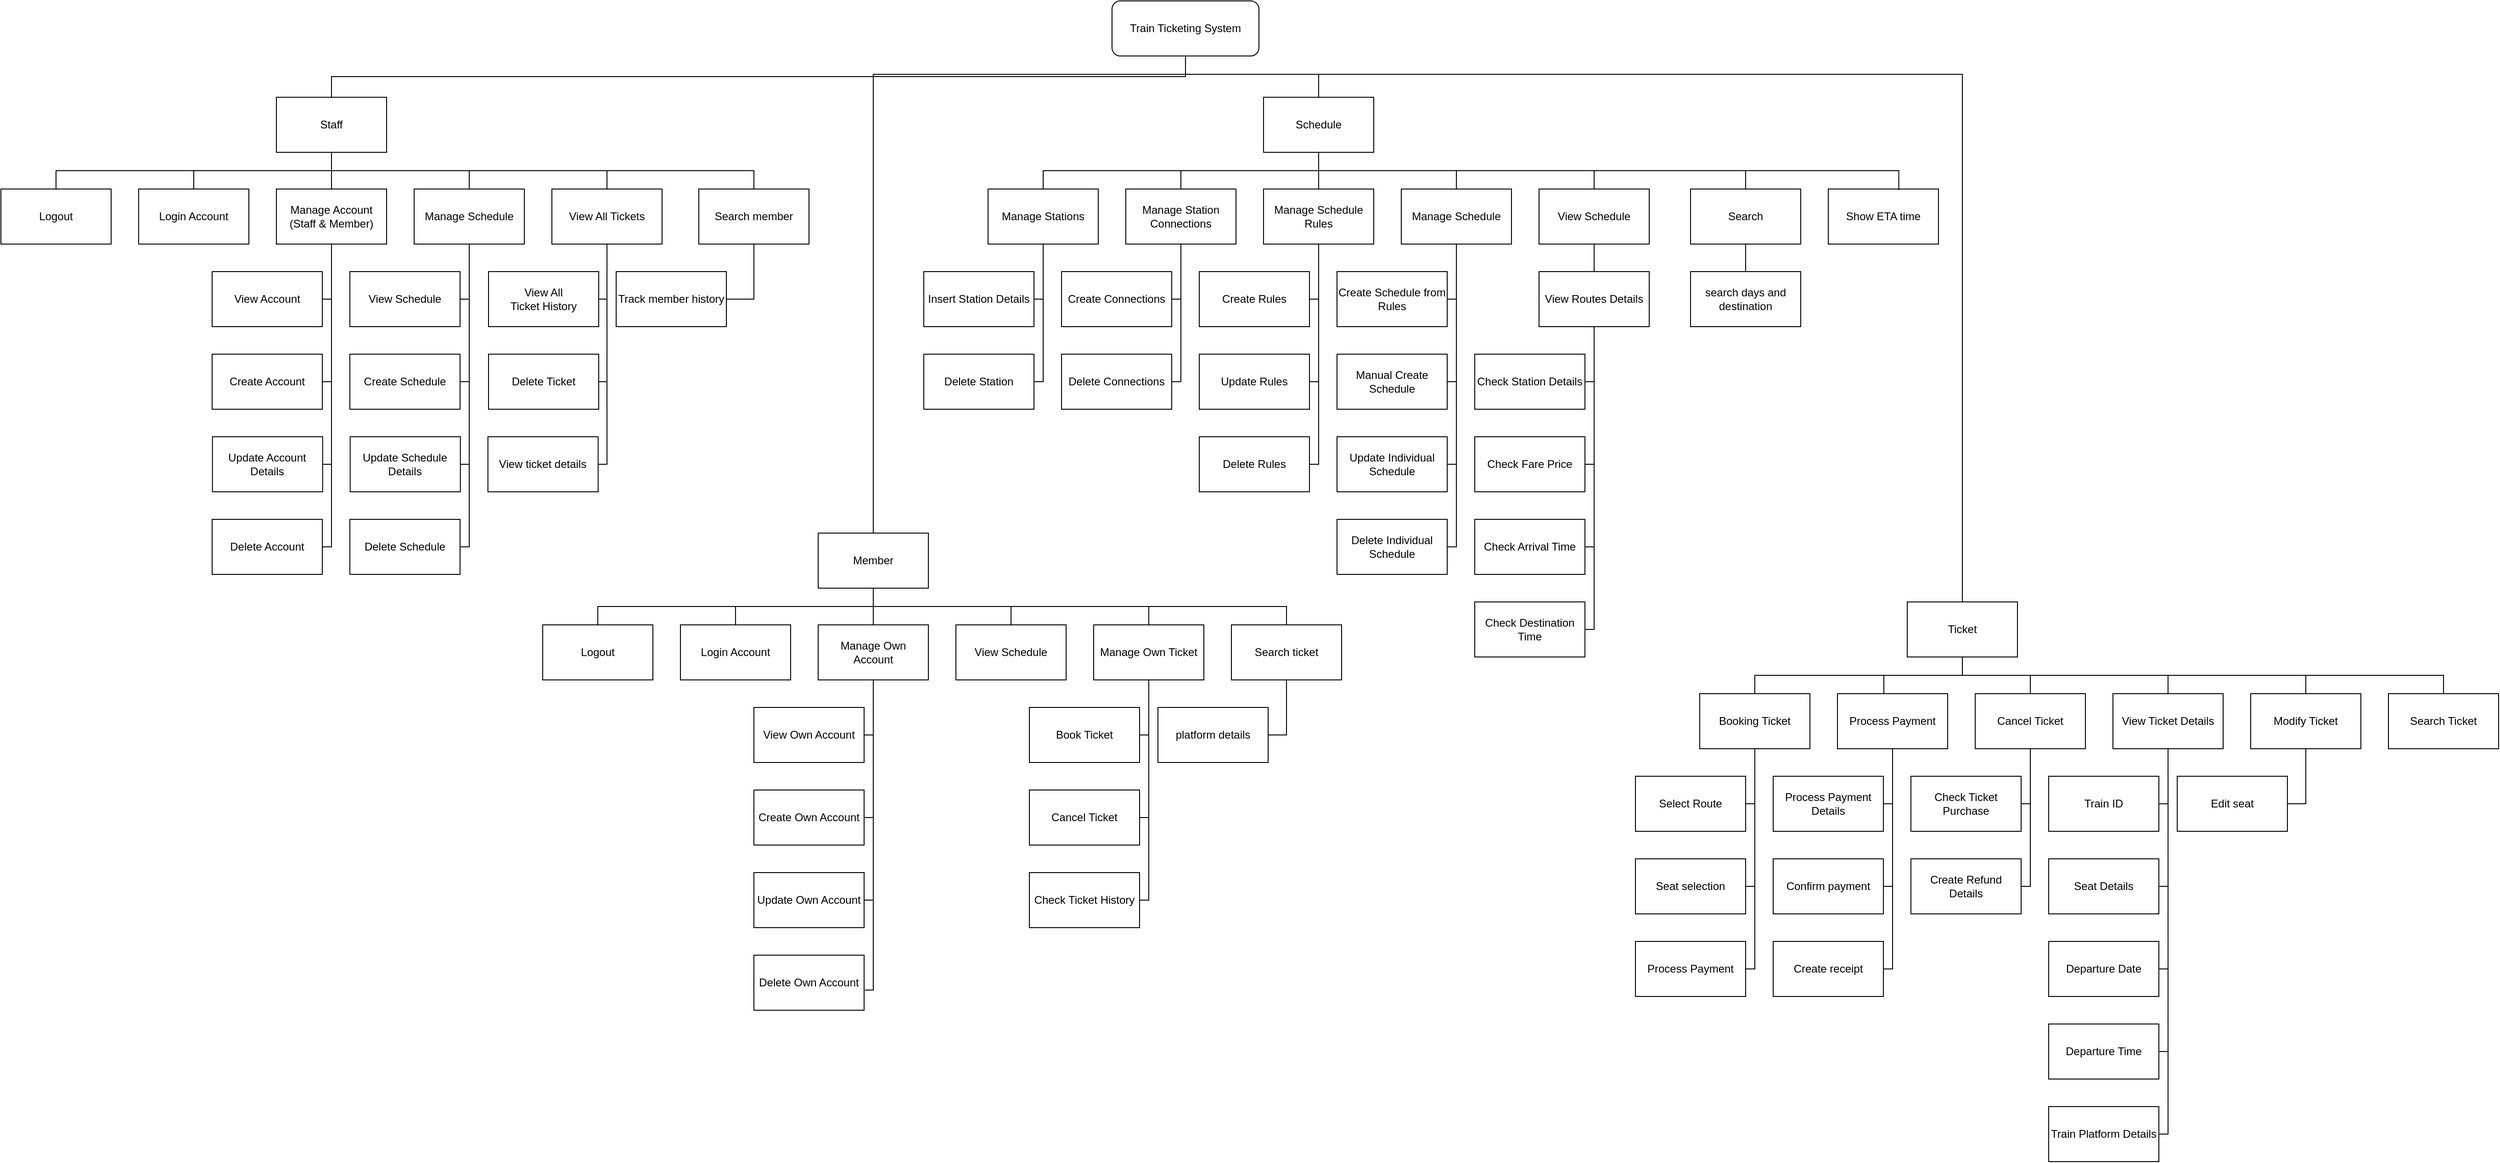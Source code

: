 <mxfile compressed="false" version="24.2.5" type="github">
  <diagram id="B3oRqTaJLOvQRfe40nun" name="Page-1">
    <mxGraphModel dx="3200" dy="813" grid="1" gridSize="10" guides="1" tooltips="1" connect="1" arrows="1" fold="1" page="0" pageScale="1" pageWidth="827" pageHeight="1169" math="0" shadow="0">
      <root>
        <mxCell id="0" />
        <mxCell id="1" parent="0" />
        <mxCell id="5mkOq1AOxVc8VsjbNNZK-18" style="edgeStyle=orthogonalEdgeStyle;rounded=0;orthogonalLoop=1;jettySize=auto;html=1;exitX=0.5;exitY=1;exitDx=0;exitDy=0;entryX=0.5;entryY=0;entryDx=0;entryDy=0;endArrow=none;endFill=0;" parent="1" source="5mkOq1AOxVc8VsjbNNZK-1" target="5mkOq1AOxVc8VsjbNNZK-15" edge="1">
          <mxGeometry relative="1" as="geometry" />
        </mxCell>
        <mxCell id="5mkOq1AOxVc8VsjbNNZK-19" style="edgeStyle=orthogonalEdgeStyle;rounded=0;orthogonalLoop=1;jettySize=auto;html=1;exitX=0.5;exitY=1;exitDx=0;exitDy=0;entryX=0.5;entryY=0;entryDx=0;entryDy=0;endArrow=none;endFill=0;" parent="1" source="5mkOq1AOxVc8VsjbNNZK-1" target="5mkOq1AOxVc8VsjbNNZK-16" edge="1">
          <mxGeometry relative="1" as="geometry" />
        </mxCell>
        <mxCell id="5mkOq1AOxVc8VsjbNNZK-21" style="edgeStyle=orthogonalEdgeStyle;rounded=0;orthogonalLoop=1;jettySize=auto;html=1;exitX=0.5;exitY=1;exitDx=0;exitDy=0;entryX=0.5;entryY=0;entryDx=0;entryDy=0;endArrow=none;endFill=0;" parent="1" source="5mkOq1AOxVc8VsjbNNZK-1" target="5mkOq1AOxVc8VsjbNNZK-20" edge="1">
          <mxGeometry relative="1" as="geometry" />
        </mxCell>
        <mxCell id="5mkOq1AOxVc8VsjbNNZK-32" style="edgeStyle=orthogonalEdgeStyle;rounded=0;orthogonalLoop=1;jettySize=auto;html=1;exitX=0.5;exitY=1;exitDx=0;exitDy=0;endArrow=none;endFill=0;" parent="1" source="5mkOq1AOxVc8VsjbNNZK-1" target="5mkOq1AOxVc8VsjbNNZK-30" edge="1">
          <mxGeometry relative="1" as="geometry" />
        </mxCell>
        <mxCell id="HU2wz1AR68LFRofTaJY_-7" style="edgeStyle=orthogonalEdgeStyle;rounded=0;orthogonalLoop=1;jettySize=auto;html=1;exitX=0.5;exitY=1;exitDx=0;exitDy=0;endArrow=none;endFill=0;" parent="1" source="5mkOq1AOxVc8VsjbNNZK-1" target="HU2wz1AR68LFRofTaJY_-1" edge="1">
          <mxGeometry relative="1" as="geometry" />
        </mxCell>
        <mxCell id="nxynmDuh4IjZjVlvT-Jp-9" style="edgeStyle=orthogonalEdgeStyle;rounded=0;orthogonalLoop=1;jettySize=auto;html=1;exitX=0.5;exitY=1;exitDx=0;exitDy=0;entryX=0.5;entryY=0;entryDx=0;entryDy=0;endArrow=none;endFill=0;" edge="1" parent="1" source="5mkOq1AOxVc8VsjbNNZK-1" target="nxynmDuh4IjZjVlvT-Jp-8">
          <mxGeometry relative="1" as="geometry" />
        </mxCell>
        <mxCell id="5mkOq1AOxVc8VsjbNNZK-1" value="Staff" style="rounded=0;whiteSpace=wrap;html=1;" parent="1" vertex="1">
          <mxGeometry x="-1280" y="335" width="120" height="60" as="geometry" />
        </mxCell>
        <mxCell id="5mkOq1AOxVc8VsjbNNZK-60" style="edgeStyle=orthogonalEdgeStyle;rounded=0;orthogonalLoop=1;jettySize=auto;html=1;exitX=0.5;exitY=1;exitDx=0;exitDy=0;entryX=0.5;entryY=0;entryDx=0;entryDy=0;endArrow=none;endFill=0;" parent="1" source="5mkOq1AOxVc8VsjbNNZK-2" target="5mkOq1AOxVc8VsjbNNZK-58" edge="1">
          <mxGeometry relative="1" as="geometry" />
        </mxCell>
        <mxCell id="5mkOq1AOxVc8VsjbNNZK-61" style="edgeStyle=orthogonalEdgeStyle;rounded=0;orthogonalLoop=1;jettySize=auto;html=1;exitX=0.5;exitY=1;exitDx=0;exitDy=0;entryX=0.5;entryY=0;entryDx=0;entryDy=0;endArrow=none;endFill=0;" parent="1" source="5mkOq1AOxVc8VsjbNNZK-2" target="5mkOq1AOxVc8VsjbNNZK-59" edge="1">
          <mxGeometry relative="1" as="geometry" />
        </mxCell>
        <mxCell id="5mkOq1AOxVc8VsjbNNZK-64" style="edgeStyle=orthogonalEdgeStyle;rounded=0;orthogonalLoop=1;jettySize=auto;html=1;exitX=0.5;exitY=1;exitDx=0;exitDy=0;entryX=0.5;entryY=0;entryDx=0;entryDy=0;endArrow=none;endFill=0;" parent="1" source="5mkOq1AOxVc8VsjbNNZK-2" target="5mkOq1AOxVc8VsjbNNZK-62" edge="1">
          <mxGeometry relative="1" as="geometry" />
        </mxCell>
        <mxCell id="ggEieTqBcTF5GK8j6C29-3" style="edgeStyle=orthogonalEdgeStyle;rounded=0;orthogonalLoop=1;jettySize=auto;html=1;exitX=0.5;exitY=1;exitDx=0;exitDy=0;endArrow=none;endFill=0;" parent="1" source="5mkOq1AOxVc8VsjbNNZK-2" target="ggEieTqBcTF5GK8j6C29-2" edge="1">
          <mxGeometry relative="1" as="geometry" />
        </mxCell>
        <mxCell id="eOv95C64diALzxPL-akR-16" style="edgeStyle=orthogonalEdgeStyle;rounded=0;orthogonalLoop=1;jettySize=auto;html=1;exitX=0.5;exitY=1;exitDx=0;exitDy=0;entryX=0.5;entryY=0;entryDx=0;entryDy=0;endArrow=none;endFill=0;" parent="1" source="5mkOq1AOxVc8VsjbNNZK-2" target="eOv95C64diALzxPL-akR-15" edge="1">
          <mxGeometry relative="1" as="geometry" />
        </mxCell>
        <mxCell id="nxynmDuh4IjZjVlvT-Jp-13" style="edgeStyle=orthogonalEdgeStyle;rounded=0;orthogonalLoop=1;jettySize=auto;html=1;exitX=0.5;exitY=1;exitDx=0;exitDy=0;entryX=0.5;entryY=0;entryDx=0;entryDy=0;endArrow=none;endFill=0;" edge="1" parent="1" source="5mkOq1AOxVc8VsjbNNZK-2" target="nxynmDuh4IjZjVlvT-Jp-12">
          <mxGeometry relative="1" as="geometry" />
        </mxCell>
        <mxCell id="5mkOq1AOxVc8VsjbNNZK-2" value="Member" style="rounded=0;whiteSpace=wrap;html=1;" parent="1" vertex="1">
          <mxGeometry x="-690" y="810" width="120" height="60" as="geometry" />
        </mxCell>
        <mxCell id="ggEieTqBcTF5GK8j6C29-31" style="edgeStyle=orthogonalEdgeStyle;rounded=0;orthogonalLoop=1;jettySize=auto;html=1;exitX=0.5;exitY=1;exitDx=0;exitDy=0;entryX=0.5;entryY=0;entryDx=0;entryDy=0;endArrow=none;endFill=0;" parent="1" source="5mkOq1AOxVc8VsjbNNZK-3" target="ggEieTqBcTF5GK8j6C29-22" edge="1">
          <mxGeometry relative="1" as="geometry" />
        </mxCell>
        <mxCell id="ggEieTqBcTF5GK8j6C29-48" style="edgeStyle=orthogonalEdgeStyle;rounded=0;orthogonalLoop=1;jettySize=auto;html=1;exitX=0.5;exitY=1;exitDx=0;exitDy=0;entryX=0.5;entryY=0;entryDx=0;entryDy=0;endArrow=none;endFill=0;" parent="1" source="5mkOq1AOxVc8VsjbNNZK-3" target="5mkOq1AOxVc8VsjbNNZK-91" edge="1">
          <mxGeometry relative="1" as="geometry" />
        </mxCell>
        <mxCell id="ggEieTqBcTF5GK8j6C29-49" style="edgeStyle=orthogonalEdgeStyle;rounded=0;orthogonalLoop=1;jettySize=auto;html=1;exitX=0.5;exitY=1;exitDx=0;exitDy=0;entryX=0.5;entryY=0;entryDx=0;entryDy=0;endArrow=none;endFill=0;" parent="1" source="5mkOq1AOxVc8VsjbNNZK-3" target="HU2wz1AR68LFRofTaJY_-8" edge="1">
          <mxGeometry relative="1" as="geometry" />
        </mxCell>
        <mxCell id="nxynmDuh4IjZjVlvT-Jp-2" style="edgeStyle=orthogonalEdgeStyle;rounded=0;orthogonalLoop=1;jettySize=auto;html=1;exitX=0.5;exitY=1;exitDx=0;exitDy=0;entryX=0.5;entryY=0;entryDx=0;entryDy=0;endArrow=none;endFill=0;" edge="1" parent="1" source="5mkOq1AOxVc8VsjbNNZK-3" target="nxynmDuh4IjZjVlvT-Jp-1">
          <mxGeometry relative="1" as="geometry" />
        </mxCell>
        <mxCell id="nxynmDuh4IjZjVlvT-Jp-7" style="edgeStyle=orthogonalEdgeStyle;rounded=0;orthogonalLoop=1;jettySize=auto;html=1;exitX=0.5;exitY=1;exitDx=0;exitDy=0;entryX=0.5;entryY=0;entryDx=0;entryDy=0;endArrow=none;endFill=0;" edge="1" parent="1" source="5mkOq1AOxVc8VsjbNNZK-3" target="nxynmDuh4IjZjVlvT-Jp-3">
          <mxGeometry relative="1" as="geometry" />
        </mxCell>
        <mxCell id="5mkOq1AOxVc8VsjbNNZK-3" value="Ticket" style="rounded=0;whiteSpace=wrap;html=1;" parent="1" vertex="1">
          <mxGeometry x="496" y="885" width="120" height="60" as="geometry" />
        </mxCell>
        <mxCell id="5mkOq1AOxVc8VsjbNNZK-121" style="edgeStyle=orthogonalEdgeStyle;rounded=0;orthogonalLoop=1;jettySize=auto;html=1;exitX=0.5;exitY=1;exitDx=0;exitDy=0;entryX=0.5;entryY=0;entryDx=0;entryDy=0;endArrow=none;endFill=0;" parent="1" source="5mkOq1AOxVc8VsjbNNZK-4" target="5mkOq1AOxVc8VsjbNNZK-92" edge="1">
          <mxGeometry relative="1" as="geometry" />
        </mxCell>
        <mxCell id="5mkOq1AOxVc8VsjbNNZK-122" style="edgeStyle=orthogonalEdgeStyle;rounded=0;orthogonalLoop=1;jettySize=auto;html=1;exitX=0.5;exitY=1;exitDx=0;exitDy=0;entryX=0.5;entryY=0;entryDx=0;entryDy=0;endArrow=none;endFill=0;" parent="1" source="5mkOq1AOxVc8VsjbNNZK-4" target="5mkOq1AOxVc8VsjbNNZK-93" edge="1">
          <mxGeometry relative="1" as="geometry" />
        </mxCell>
        <mxCell id="ggEieTqBcTF5GK8j6C29-13" style="edgeStyle=orthogonalEdgeStyle;rounded=0;orthogonalLoop=1;jettySize=auto;html=1;exitX=0.5;exitY=1;exitDx=0;exitDy=0;entryX=0.5;entryY=0;entryDx=0;entryDy=0;endArrow=none;endFill=0;" parent="1" source="5mkOq1AOxVc8VsjbNNZK-4" target="ggEieTqBcTF5GK8j6C29-11" edge="1">
          <mxGeometry relative="1" as="geometry" />
        </mxCell>
        <mxCell id="eOv95C64diALzxPL-akR-25" style="edgeStyle=orthogonalEdgeStyle;rounded=0;orthogonalLoop=1;jettySize=auto;html=1;exitX=0.5;exitY=1;exitDx=0;exitDy=0;entryX=0.5;entryY=0;entryDx=0;entryDy=0;endArrow=none;endFill=0;" parent="1" source="5mkOq1AOxVc8VsjbNNZK-4" target="eOv95C64diALzxPL-akR-20" edge="1">
          <mxGeometry relative="1" as="geometry" />
        </mxCell>
        <mxCell id="eOv95C64diALzxPL-akR-50" style="edgeStyle=orthogonalEdgeStyle;rounded=0;orthogonalLoop=1;jettySize=auto;html=1;exitX=0.5;exitY=1;exitDx=0;exitDy=0;entryX=0.5;entryY=0;entryDx=0;entryDy=0;endArrow=none;endFill=0;" parent="1" source="5mkOq1AOxVc8VsjbNNZK-4" target="eOv95C64diALzxPL-akR-28" edge="1">
          <mxGeometry relative="1" as="geometry" />
        </mxCell>
        <mxCell id="nxynmDuh4IjZjVlvT-Jp-17" style="edgeStyle=orthogonalEdgeStyle;rounded=0;orthogonalLoop=1;jettySize=auto;html=1;exitX=0.5;exitY=1;exitDx=0;exitDy=0;entryX=0.5;entryY=0;entryDx=0;entryDy=0;endArrow=none;endFill=0;" edge="1" parent="1" source="5mkOq1AOxVc8VsjbNNZK-4" target="nxynmDuh4IjZjVlvT-Jp-16">
          <mxGeometry relative="1" as="geometry" />
        </mxCell>
        <mxCell id="5mkOq1AOxVc8VsjbNNZK-4" value="Schedule" style="rounded=0;whiteSpace=wrap;html=1;" parent="1" vertex="1">
          <mxGeometry x="-205" y="335" width="120" height="60" as="geometry" />
        </mxCell>
        <mxCell id="5mkOq1AOxVc8VsjbNNZK-6" style="edgeStyle=orthogonalEdgeStyle;rounded=0;orthogonalLoop=1;jettySize=auto;html=1;exitX=0.5;exitY=1;exitDx=0;exitDy=0;entryX=0.5;entryY=0;entryDx=0;entryDy=0;endArrow=none;endFill=0;" parent="1" source="5mkOq1AOxVc8VsjbNNZK-5" target="5mkOq1AOxVc8VsjbNNZK-1" edge="1">
          <mxGeometry relative="1" as="geometry" />
        </mxCell>
        <mxCell id="5mkOq1AOxVc8VsjbNNZK-7" style="edgeStyle=orthogonalEdgeStyle;rounded=0;orthogonalLoop=1;jettySize=auto;html=1;exitX=0.5;exitY=1;exitDx=0;exitDy=0;entryX=0.5;entryY=0;entryDx=0;entryDy=0;endArrow=none;endFill=0;" parent="1" source="5mkOq1AOxVc8VsjbNNZK-5" target="5mkOq1AOxVc8VsjbNNZK-2" edge="1">
          <mxGeometry relative="1" as="geometry">
            <Array as="points">
              <mxPoint x="-290" y="310" />
              <mxPoint x="-630" y="310" />
            </Array>
          </mxGeometry>
        </mxCell>
        <mxCell id="ggEieTqBcTF5GK8j6C29-45" style="edgeStyle=orthogonalEdgeStyle;rounded=0;orthogonalLoop=1;jettySize=auto;html=1;exitX=0.5;exitY=1;exitDx=0;exitDy=0;endArrow=none;endFill=0;" parent="1" source="5mkOq1AOxVc8VsjbNNZK-5" target="5mkOq1AOxVc8VsjbNNZK-4" edge="1">
          <mxGeometry relative="1" as="geometry">
            <Array as="points">
              <mxPoint x="-290" y="310" />
              <mxPoint x="-145" y="310" />
            </Array>
          </mxGeometry>
        </mxCell>
        <mxCell id="ggEieTqBcTF5GK8j6C29-46" style="edgeStyle=orthogonalEdgeStyle;rounded=0;orthogonalLoop=1;jettySize=auto;html=1;exitX=0.5;exitY=1;exitDx=0;exitDy=0;endArrow=none;endFill=0;" parent="1" source="5mkOq1AOxVc8VsjbNNZK-5" target="5mkOq1AOxVc8VsjbNNZK-3" edge="1">
          <mxGeometry relative="1" as="geometry">
            <Array as="points">
              <mxPoint x="-290" y="310" />
              <mxPoint x="556" y="310" />
            </Array>
          </mxGeometry>
        </mxCell>
        <mxCell id="5mkOq1AOxVc8VsjbNNZK-5" value="Train Ticketing System" style="rounded=1;whiteSpace=wrap;html=1;glass=0;shadow=0;" parent="1" vertex="1">
          <mxGeometry x="-370" y="230" width="160" height="60" as="geometry" />
        </mxCell>
        <mxCell id="5mkOq1AOxVc8VsjbNNZK-23" style="edgeStyle=orthogonalEdgeStyle;rounded=0;orthogonalLoop=1;jettySize=auto;html=1;exitX=0.5;exitY=1;exitDx=0;exitDy=0;entryX=1;entryY=0.5;entryDx=0;entryDy=0;endArrow=none;endFill=0;" parent="1" source="5mkOq1AOxVc8VsjbNNZK-15" target="5mkOq1AOxVc8VsjbNNZK-22" edge="1">
          <mxGeometry relative="1" as="geometry">
            <Array as="points">
              <mxPoint x="-1220" y="555" />
            </Array>
          </mxGeometry>
        </mxCell>
        <mxCell id="5mkOq1AOxVc8VsjbNNZK-25" style="edgeStyle=orthogonalEdgeStyle;rounded=0;orthogonalLoop=1;jettySize=auto;html=1;exitX=0.5;exitY=1;exitDx=0;exitDy=0;entryX=1;entryY=0.5;entryDx=0;entryDy=0;endArrow=none;endFill=0;" parent="1" source="5mkOq1AOxVc8VsjbNNZK-15" target="5mkOq1AOxVc8VsjbNNZK-24" edge="1">
          <mxGeometry relative="1" as="geometry">
            <Array as="points">
              <mxPoint x="-1220" y="645" />
            </Array>
          </mxGeometry>
        </mxCell>
        <mxCell id="5mkOq1AOxVc8VsjbNNZK-27" style="edgeStyle=orthogonalEdgeStyle;rounded=0;orthogonalLoop=1;jettySize=auto;html=1;exitX=0.5;exitY=1;exitDx=0;exitDy=0;entryX=1;entryY=0.5;entryDx=0;entryDy=0;endArrow=none;endFill=0;" parent="1" source="5mkOq1AOxVc8VsjbNNZK-15" target="5mkOq1AOxVc8VsjbNNZK-26" edge="1">
          <mxGeometry relative="1" as="geometry">
            <Array as="points">
              <mxPoint x="-1220" y="825" />
            </Array>
          </mxGeometry>
        </mxCell>
        <mxCell id="5mkOq1AOxVc8VsjbNNZK-29" style="edgeStyle=orthogonalEdgeStyle;rounded=0;orthogonalLoop=1;jettySize=auto;html=1;exitX=0.5;exitY=1;exitDx=0;exitDy=0;entryX=1;entryY=0.5;entryDx=0;entryDy=0;endArrow=none;endFill=0;" parent="1" source="5mkOq1AOxVc8VsjbNNZK-15" target="5mkOq1AOxVc8VsjbNNZK-28" edge="1">
          <mxGeometry relative="1" as="geometry">
            <Array as="points">
              <mxPoint x="-1220" y="735" />
            </Array>
          </mxGeometry>
        </mxCell>
        <mxCell id="5mkOq1AOxVc8VsjbNNZK-15" value="Manage Account&lt;br&gt;(Staff &amp;amp; Member)" style="rounded=0;whiteSpace=wrap;html=1;" parent="1" vertex="1">
          <mxGeometry x="-1280" y="435" width="120" height="60" as="geometry" />
        </mxCell>
        <mxCell id="5mkOq1AOxVc8VsjbNNZK-43" style="edgeStyle=orthogonalEdgeStyle;rounded=0;orthogonalLoop=1;jettySize=auto;html=1;exitX=0.5;exitY=1;exitDx=0;exitDy=0;entryX=1;entryY=0.5;entryDx=0;entryDy=0;endArrow=none;endFill=0;" parent="1" source="5mkOq1AOxVc8VsjbNNZK-16" target="5mkOq1AOxVc8VsjbNNZK-39" edge="1">
          <mxGeometry relative="1" as="geometry">
            <Array as="points">
              <mxPoint x="-1070" y="555" />
            </Array>
          </mxGeometry>
        </mxCell>
        <mxCell id="5mkOq1AOxVc8VsjbNNZK-44" style="edgeStyle=orthogonalEdgeStyle;rounded=0;orthogonalLoop=1;jettySize=auto;html=1;exitX=0.5;exitY=1;exitDx=0;exitDy=0;entryX=1;entryY=0.5;entryDx=0;entryDy=0;endArrow=none;endFill=0;" parent="1" source="5mkOq1AOxVc8VsjbNNZK-16" target="5mkOq1AOxVc8VsjbNNZK-40" edge="1">
          <mxGeometry relative="1" as="geometry">
            <Array as="points">
              <mxPoint x="-1070" y="645" />
            </Array>
          </mxGeometry>
        </mxCell>
        <mxCell id="5mkOq1AOxVc8VsjbNNZK-45" style="edgeStyle=orthogonalEdgeStyle;rounded=0;orthogonalLoop=1;jettySize=auto;html=1;exitX=0.5;exitY=1;exitDx=0;exitDy=0;entryX=1;entryY=0.5;entryDx=0;entryDy=0;endArrow=none;endFill=0;" parent="1" source="5mkOq1AOxVc8VsjbNNZK-16" target="5mkOq1AOxVc8VsjbNNZK-41" edge="1">
          <mxGeometry relative="1" as="geometry">
            <Array as="points">
              <mxPoint x="-1070" y="735" />
            </Array>
          </mxGeometry>
        </mxCell>
        <mxCell id="5mkOq1AOxVc8VsjbNNZK-46" style="edgeStyle=orthogonalEdgeStyle;rounded=0;orthogonalLoop=1;jettySize=auto;html=1;exitX=0.5;exitY=1;exitDx=0;exitDy=0;entryX=1;entryY=0.5;entryDx=0;entryDy=0;endArrow=none;endFill=0;" parent="1" source="5mkOq1AOxVc8VsjbNNZK-16" target="5mkOq1AOxVc8VsjbNNZK-42" edge="1">
          <mxGeometry relative="1" as="geometry">
            <Array as="points">
              <mxPoint x="-1070" y="825" />
            </Array>
          </mxGeometry>
        </mxCell>
        <mxCell id="5mkOq1AOxVc8VsjbNNZK-16" value="Manage Schedule" style="rounded=0;whiteSpace=wrap;html=1;" parent="1" vertex="1">
          <mxGeometry x="-1130" y="435" width="120" height="60" as="geometry" />
        </mxCell>
        <mxCell id="5mkOq1AOxVc8VsjbNNZK-54" style="edgeStyle=orthogonalEdgeStyle;rounded=0;orthogonalLoop=1;jettySize=auto;html=1;exitX=0.5;exitY=1;exitDx=0;exitDy=0;entryX=1;entryY=0.5;entryDx=0;entryDy=0;endArrow=none;endFill=0;" parent="1" source="5mkOq1AOxVc8VsjbNNZK-20" target="5mkOq1AOxVc8VsjbNNZK-50" edge="1">
          <mxGeometry relative="1" as="geometry">
            <Array as="points">
              <mxPoint x="-920" y="645" />
            </Array>
          </mxGeometry>
        </mxCell>
        <mxCell id="ggEieTqBcTF5GK8j6C29-1" style="edgeStyle=orthogonalEdgeStyle;rounded=0;orthogonalLoop=1;jettySize=auto;html=1;exitX=0.5;exitY=1;exitDx=0;exitDy=0;entryX=1;entryY=0.5;entryDx=0;entryDy=0;endArrow=none;endFill=0;" parent="1" source="5mkOq1AOxVc8VsjbNNZK-20" target="kZkqzwSixtJLN1sGmtti-2" edge="1">
          <mxGeometry relative="1" as="geometry">
            <Array as="points">
              <mxPoint x="-920" y="735" />
            </Array>
          </mxGeometry>
        </mxCell>
        <mxCell id="5mkOq1AOxVc8VsjbNNZK-20" value="View All Tickets" style="rounded=0;whiteSpace=wrap;html=1;" parent="1" vertex="1">
          <mxGeometry x="-980" y="435" width="120" height="60" as="geometry" />
        </mxCell>
        <mxCell id="5mkOq1AOxVc8VsjbNNZK-22" value="View Account" style="rounded=0;whiteSpace=wrap;html=1;" parent="1" vertex="1">
          <mxGeometry x="-1350" y="525" width="120" height="60" as="geometry" />
        </mxCell>
        <mxCell id="5mkOq1AOxVc8VsjbNNZK-24" value="Create Account" style="rounded=0;whiteSpace=wrap;html=1;" parent="1" vertex="1">
          <mxGeometry x="-1350" y="615" width="120" height="60" as="geometry" />
        </mxCell>
        <mxCell id="5mkOq1AOxVc8VsjbNNZK-26" value="Delete Account" style="rounded=0;whiteSpace=wrap;html=1;" parent="1" vertex="1">
          <mxGeometry x="-1350" y="795" width="120" height="60" as="geometry" />
        </mxCell>
        <mxCell id="5mkOq1AOxVc8VsjbNNZK-28" value="Update Account Details" style="rounded=0;whiteSpace=wrap;html=1;" parent="1" vertex="1">
          <mxGeometry x="-1349.65" y="705" width="120" height="60" as="geometry" />
        </mxCell>
        <mxCell id="5mkOq1AOxVc8VsjbNNZK-30" value="Login Account" style="rounded=0;whiteSpace=wrap;html=1;" parent="1" vertex="1">
          <mxGeometry x="-1430" y="435" width="120" height="60" as="geometry" />
        </mxCell>
        <mxCell id="5mkOq1AOxVc8VsjbNNZK-39" value="View Schedule" style="rounded=0;whiteSpace=wrap;html=1;" parent="1" vertex="1">
          <mxGeometry x="-1200" y="525" width="120" height="60" as="geometry" />
        </mxCell>
        <mxCell id="5mkOq1AOxVc8VsjbNNZK-40" value="Create Schedule" style="rounded=0;whiteSpace=wrap;html=1;" parent="1" vertex="1">
          <mxGeometry x="-1200" y="615" width="120" height="60" as="geometry" />
        </mxCell>
        <mxCell id="5mkOq1AOxVc8VsjbNNZK-41" value="Update Schedule Details" style="rounded=0;whiteSpace=wrap;html=1;" parent="1" vertex="1">
          <mxGeometry x="-1199.65" y="705" width="120" height="60" as="geometry" />
        </mxCell>
        <mxCell id="5mkOq1AOxVc8VsjbNNZK-42" value="Delete Schedule" style="rounded=0;whiteSpace=wrap;html=1;" parent="1" vertex="1">
          <mxGeometry x="-1200" y="795" width="120" height="60" as="geometry" />
        </mxCell>
        <mxCell id="5mkOq1AOxVc8VsjbNNZK-49" value="View All&lt;div&gt;Ticket History&lt;/div&gt;" style="rounded=0;whiteSpace=wrap;html=1;" parent="1" vertex="1">
          <mxGeometry x="-1049" y="525" width="120" height="60" as="geometry" />
        </mxCell>
        <mxCell id="5mkOq1AOxVc8VsjbNNZK-50" value="Delete Ticket" style="rounded=0;whiteSpace=wrap;html=1;" parent="1" vertex="1">
          <mxGeometry x="-1049" y="615" width="120" height="60" as="geometry" />
        </mxCell>
        <mxCell id="5mkOq1AOxVc8VsjbNNZK-53" style="edgeStyle=orthogonalEdgeStyle;rounded=0;orthogonalLoop=1;jettySize=auto;html=1;exitX=0.5;exitY=1;exitDx=0;exitDy=0;strokeColor=default;endArrow=none;endFill=0;entryX=1;entryY=0.5;entryDx=0;entryDy=0;" parent="1" source="5mkOq1AOxVc8VsjbNNZK-20" target="5mkOq1AOxVc8VsjbNNZK-49" edge="1">
          <mxGeometry relative="1" as="geometry">
            <mxPoint x="-889.407" y="555" as="targetPoint" />
            <Array as="points">
              <mxPoint x="-920" y="555" />
            </Array>
          </mxGeometry>
        </mxCell>
        <mxCell id="5mkOq1AOxVc8VsjbNNZK-69" style="edgeStyle=orthogonalEdgeStyle;rounded=0;orthogonalLoop=1;jettySize=auto;html=1;exitX=0.5;exitY=1;exitDx=0;exitDy=0;entryX=1;entryY=0.5;entryDx=0;entryDy=0;endArrow=none;endFill=0;" parent="1" source="5mkOq1AOxVc8VsjbNNZK-58" target="5mkOq1AOxVc8VsjbNNZK-65" edge="1">
          <mxGeometry relative="1" as="geometry">
            <Array as="points">
              <mxPoint x="-630" y="1030" />
            </Array>
          </mxGeometry>
        </mxCell>
        <mxCell id="5mkOq1AOxVc8VsjbNNZK-70" style="edgeStyle=orthogonalEdgeStyle;rounded=0;orthogonalLoop=1;jettySize=auto;html=1;exitX=0.5;exitY=1;exitDx=0;exitDy=0;entryX=1;entryY=0.5;entryDx=0;entryDy=0;endArrow=none;endFill=0;" parent="1" source="5mkOq1AOxVc8VsjbNNZK-58" target="5mkOq1AOxVc8VsjbNNZK-66" edge="1">
          <mxGeometry relative="1" as="geometry">
            <Array as="points">
              <mxPoint x="-630" y="1120" />
            </Array>
          </mxGeometry>
        </mxCell>
        <mxCell id="5mkOq1AOxVc8VsjbNNZK-71" style="edgeStyle=orthogonalEdgeStyle;rounded=0;orthogonalLoop=1;jettySize=auto;html=1;exitX=0.5;exitY=1;exitDx=0;exitDy=0;entryX=1;entryY=0.5;entryDx=0;entryDy=0;endArrow=none;endFill=0;" parent="1" source="5mkOq1AOxVc8VsjbNNZK-58" target="5mkOq1AOxVc8VsjbNNZK-67" edge="1">
          <mxGeometry relative="1" as="geometry">
            <Array as="points">
              <mxPoint x="-630" y="1210" />
            </Array>
          </mxGeometry>
        </mxCell>
        <mxCell id="5mkOq1AOxVc8VsjbNNZK-58" value="Manage Own&lt;div&gt;Account&lt;/div&gt;" style="rounded=0;whiteSpace=wrap;html=1;" parent="1" vertex="1">
          <mxGeometry x="-690" y="910" width="120" height="60" as="geometry" />
        </mxCell>
        <mxCell id="5mkOq1AOxVc8VsjbNNZK-75" style="edgeStyle=orthogonalEdgeStyle;rounded=0;orthogonalLoop=1;jettySize=auto;html=1;exitX=0.5;exitY=1;exitDx=0;exitDy=0;entryX=1;entryY=0.5;entryDx=0;entryDy=0;endArrow=none;endFill=0;" parent="1" source="5mkOq1AOxVc8VsjbNNZK-59" target="5mkOq1AOxVc8VsjbNNZK-73" edge="1">
          <mxGeometry relative="1" as="geometry">
            <Array as="points">
              <mxPoint x="-330" y="1030" />
            </Array>
          </mxGeometry>
        </mxCell>
        <mxCell id="5mkOq1AOxVc8VsjbNNZK-77" style="edgeStyle=orthogonalEdgeStyle;rounded=0;orthogonalLoop=1;jettySize=auto;html=1;exitX=0.5;exitY=1;exitDx=0;exitDy=0;entryX=1;entryY=0.5;entryDx=0;entryDy=0;endArrow=none;endFill=0;" parent="1" source="5mkOq1AOxVc8VsjbNNZK-59" target="5mkOq1AOxVc8VsjbNNZK-76" edge="1">
          <mxGeometry relative="1" as="geometry">
            <Array as="points">
              <mxPoint x="-330" y="1120" />
            </Array>
          </mxGeometry>
        </mxCell>
        <mxCell id="ggEieTqBcTF5GK8j6C29-54" style="edgeStyle=orthogonalEdgeStyle;rounded=0;orthogonalLoop=1;jettySize=auto;html=1;exitX=0.5;exitY=1;exitDx=0;exitDy=0;entryX=1;entryY=0.5;entryDx=0;entryDy=0;endArrow=none;endFill=0;" parent="1" source="5mkOq1AOxVc8VsjbNNZK-59" target="ggEieTqBcTF5GK8j6C29-53" edge="1">
          <mxGeometry relative="1" as="geometry">
            <Array as="points">
              <mxPoint x="-330" y="1210" />
            </Array>
          </mxGeometry>
        </mxCell>
        <mxCell id="5mkOq1AOxVc8VsjbNNZK-59" value="Manage Own Ticket" style="rounded=0;whiteSpace=wrap;html=1;" parent="1" vertex="1">
          <mxGeometry x="-390" y="910" width="120" height="60" as="geometry" />
        </mxCell>
        <mxCell id="5mkOq1AOxVc8VsjbNNZK-62" value="View Schedule" style="rounded=0;whiteSpace=wrap;html=1;" parent="1" vertex="1">
          <mxGeometry x="-540" y="910" width="120" height="60" as="geometry" />
        </mxCell>
        <mxCell id="5mkOq1AOxVc8VsjbNNZK-65" value="View Own Account" style="rounded=0;whiteSpace=wrap;html=1;" parent="1" vertex="1">
          <mxGeometry x="-760" y="1000" width="120" height="60" as="geometry" />
        </mxCell>
        <mxCell id="5mkOq1AOxVc8VsjbNNZK-66" value="Create Own Account" style="rounded=0;whiteSpace=wrap;html=1;" parent="1" vertex="1">
          <mxGeometry x="-760" y="1090" width="120" height="60" as="geometry" />
        </mxCell>
        <mxCell id="5mkOq1AOxVc8VsjbNNZK-67" value="Update Own Account" style="rounded=0;whiteSpace=wrap;html=1;" parent="1" vertex="1">
          <mxGeometry x="-760" y="1180" width="120" height="60" as="geometry" />
        </mxCell>
        <mxCell id="5mkOq1AOxVc8VsjbNNZK-68" value="Delete Own Account" style="rounded=0;whiteSpace=wrap;html=1;" parent="1" vertex="1">
          <mxGeometry x="-760" y="1270" width="120" height="60" as="geometry" />
        </mxCell>
        <mxCell id="5mkOq1AOxVc8VsjbNNZK-72" style="edgeStyle=orthogonalEdgeStyle;rounded=0;orthogonalLoop=1;jettySize=auto;html=1;exitX=0.5;exitY=1;exitDx=0;exitDy=0;entryX=1.008;entryY=0.633;entryDx=0;entryDy=0;entryPerimeter=0;endArrow=none;endFill=0;" parent="1" source="5mkOq1AOxVc8VsjbNNZK-58" target="5mkOq1AOxVc8VsjbNNZK-68" edge="1">
          <mxGeometry relative="1" as="geometry">
            <Array as="points">
              <mxPoint x="-630" y="1308" />
            </Array>
          </mxGeometry>
        </mxCell>
        <mxCell id="5mkOq1AOxVc8VsjbNNZK-73" value="Book Ticket" style="rounded=0;whiteSpace=wrap;html=1;" parent="1" vertex="1">
          <mxGeometry x="-460" y="1000" width="120" height="60" as="geometry" />
        </mxCell>
        <mxCell id="5mkOq1AOxVc8VsjbNNZK-76" value="Cancel Ticket" style="rounded=0;whiteSpace=wrap;html=1;" parent="1" vertex="1">
          <mxGeometry x="-460" y="1090" width="120" height="60" as="geometry" />
        </mxCell>
        <mxCell id="5mkOq1AOxVc8VsjbNNZK-85" value="Check Ticket Purchase" style="rounded=0;whiteSpace=wrap;html=1;" parent="1" vertex="1">
          <mxGeometry x="500" y="1075" width="120" height="60" as="geometry" />
        </mxCell>
        <mxCell id="5mkOq1AOxVc8VsjbNNZK-86" value="Create Refund Details" style="rounded=0;whiteSpace=wrap;html=1;" parent="1" vertex="1">
          <mxGeometry x="500" y="1165" width="120" height="60" as="geometry" />
        </mxCell>
        <mxCell id="5mkOq1AOxVc8VsjbNNZK-96" style="edgeStyle=orthogonalEdgeStyle;rounded=0;orthogonalLoop=1;jettySize=auto;html=1;exitX=0.5;exitY=1;exitDx=0;exitDy=0;entryX=1;entryY=0.5;entryDx=0;entryDy=0;endArrow=none;endFill=0;" parent="1" source="5mkOq1AOxVc8VsjbNNZK-91" target="5mkOq1AOxVc8VsjbNNZK-85" edge="1">
          <mxGeometry relative="1" as="geometry">
            <Array as="points">
              <mxPoint x="630" y="1105" />
            </Array>
          </mxGeometry>
        </mxCell>
        <mxCell id="5mkOq1AOxVc8VsjbNNZK-97" style="edgeStyle=orthogonalEdgeStyle;rounded=0;orthogonalLoop=1;jettySize=auto;html=1;exitX=0.5;exitY=1;exitDx=0;exitDy=0;entryX=1;entryY=0.5;entryDx=0;entryDy=0;endArrow=none;endFill=0;" parent="1" source="5mkOq1AOxVc8VsjbNNZK-91" target="5mkOq1AOxVc8VsjbNNZK-86" edge="1">
          <mxGeometry relative="1" as="geometry">
            <Array as="points">
              <mxPoint x="630" y="1195" />
            </Array>
          </mxGeometry>
        </mxCell>
        <mxCell id="5mkOq1AOxVc8VsjbNNZK-91" value="Cancel Ticket" style="rounded=0;whiteSpace=wrap;html=1;" parent="1" vertex="1">
          <mxGeometry x="570" y="985" width="120" height="60" as="geometry" />
        </mxCell>
        <mxCell id="5mkOq1AOxVc8VsjbNNZK-107" style="edgeStyle=orthogonalEdgeStyle;rounded=0;orthogonalLoop=1;jettySize=auto;html=1;exitX=0.5;exitY=1;exitDx=0;exitDy=0;entryX=1;entryY=0.5;entryDx=0;entryDy=0;endArrow=none;endFill=0;" parent="1" source="5mkOq1AOxVc8VsjbNNZK-92" target="5mkOq1AOxVc8VsjbNNZK-103" edge="1">
          <mxGeometry relative="1" as="geometry">
            <Array as="points">
              <mxPoint x="-145" y="555" />
            </Array>
          </mxGeometry>
        </mxCell>
        <mxCell id="5mkOq1AOxVc8VsjbNNZK-108" style="edgeStyle=orthogonalEdgeStyle;rounded=0;orthogonalLoop=1;jettySize=auto;html=1;exitX=0.5;exitY=1;exitDx=0;exitDy=0;entryX=1;entryY=0.5;entryDx=0;entryDy=0;endArrow=none;endFill=0;" parent="1" source="5mkOq1AOxVc8VsjbNNZK-92" target="5mkOq1AOxVc8VsjbNNZK-104" edge="1">
          <mxGeometry relative="1" as="geometry">
            <Array as="points">
              <mxPoint x="-145" y="645" />
            </Array>
          </mxGeometry>
        </mxCell>
        <mxCell id="5mkOq1AOxVc8VsjbNNZK-109" style="edgeStyle=orthogonalEdgeStyle;rounded=0;orthogonalLoop=1;jettySize=auto;html=1;exitX=0.5;exitY=1;exitDx=0;exitDy=0;entryX=1;entryY=0.5;entryDx=0;entryDy=0;endArrow=none;endFill=0;" parent="1" source="5mkOq1AOxVc8VsjbNNZK-92" target="5mkOq1AOxVc8VsjbNNZK-105" edge="1">
          <mxGeometry relative="1" as="geometry">
            <Array as="points">
              <mxPoint x="-145" y="735" />
            </Array>
          </mxGeometry>
        </mxCell>
        <mxCell id="5mkOq1AOxVc8VsjbNNZK-92" value="Manage Schedule Rules" style="rounded=0;whiteSpace=wrap;html=1;" parent="1" vertex="1">
          <mxGeometry x="-205" y="435" width="120" height="60" as="geometry" />
        </mxCell>
        <mxCell id="5mkOq1AOxVc8VsjbNNZK-112" style="edgeStyle=orthogonalEdgeStyle;rounded=0;orthogonalLoop=1;jettySize=auto;html=1;exitX=0.5;exitY=1;exitDx=0;exitDy=0;entryX=1;entryY=0.5;entryDx=0;entryDy=0;endArrow=none;endFill=0;" parent="1" source="5mkOq1AOxVc8VsjbNNZK-93" target="5mkOq1AOxVc8VsjbNNZK-111" edge="1">
          <mxGeometry relative="1" as="geometry">
            <Array as="points">
              <mxPoint x="5" y="555" />
            </Array>
          </mxGeometry>
        </mxCell>
        <mxCell id="5mkOq1AOxVc8VsjbNNZK-116" style="edgeStyle=orthogonalEdgeStyle;rounded=0;orthogonalLoop=1;jettySize=auto;html=1;exitX=0.5;exitY=1;exitDx=0;exitDy=0;entryX=1;entryY=0.5;entryDx=0;entryDy=0;endArrow=none;endFill=0;" parent="1" source="5mkOq1AOxVc8VsjbNNZK-93" target="5mkOq1AOxVc8VsjbNNZK-114" edge="1">
          <mxGeometry relative="1" as="geometry">
            <Array as="points">
              <mxPoint x="5" y="735" />
            </Array>
          </mxGeometry>
        </mxCell>
        <mxCell id="5mkOq1AOxVc8VsjbNNZK-117" style="edgeStyle=orthogonalEdgeStyle;rounded=0;orthogonalLoop=1;jettySize=auto;html=1;exitX=0.5;exitY=1;exitDx=0;exitDy=0;entryX=1;entryY=0.5;entryDx=0;entryDy=0;endArrow=none;endFill=0;" parent="1" source="5mkOq1AOxVc8VsjbNNZK-93" target="5mkOq1AOxVc8VsjbNNZK-115" edge="1">
          <mxGeometry relative="1" as="geometry">
            <Array as="points">
              <mxPoint x="5" y="825" />
            </Array>
          </mxGeometry>
        </mxCell>
        <mxCell id="5mkOq1AOxVc8VsjbNNZK-120" style="edgeStyle=orthogonalEdgeStyle;rounded=0;orthogonalLoop=1;jettySize=auto;html=1;exitX=0.5;exitY=1;exitDx=0;exitDy=0;entryX=1;entryY=0.5;entryDx=0;entryDy=0;endArrow=none;endFill=0;" parent="1" source="5mkOq1AOxVc8VsjbNNZK-93" target="5mkOq1AOxVc8VsjbNNZK-119" edge="1">
          <mxGeometry relative="1" as="geometry">
            <Array as="points">
              <mxPoint x="5" y="645" />
            </Array>
          </mxGeometry>
        </mxCell>
        <mxCell id="5mkOq1AOxVc8VsjbNNZK-93" value="Manage Schedule" style="rounded=0;whiteSpace=wrap;html=1;" parent="1" vertex="1">
          <mxGeometry x="-55" y="435" width="120" height="60" as="geometry" />
        </mxCell>
        <mxCell id="5mkOq1AOxVc8VsjbNNZK-103" value="Create Rules" style="rounded=0;whiteSpace=wrap;html=1;" parent="1" vertex="1">
          <mxGeometry x="-275" y="525" width="120" height="60" as="geometry" />
        </mxCell>
        <mxCell id="5mkOq1AOxVc8VsjbNNZK-104" value="Update Rules" style="rounded=0;whiteSpace=wrap;html=1;" parent="1" vertex="1">
          <mxGeometry x="-275" y="615" width="120" height="60" as="geometry" />
        </mxCell>
        <mxCell id="5mkOq1AOxVc8VsjbNNZK-105" value="Delete Rules" style="rounded=0;whiteSpace=wrap;html=1;" parent="1" vertex="1">
          <mxGeometry x="-275" y="705" width="120" height="60" as="geometry" />
        </mxCell>
        <mxCell id="5mkOq1AOxVc8VsjbNNZK-111" value="Create Schedule from Rules" style="rounded=0;whiteSpace=wrap;html=1;" parent="1" vertex="1">
          <mxGeometry x="-125" y="525" width="120" height="60" as="geometry" />
        </mxCell>
        <mxCell id="5mkOq1AOxVc8VsjbNNZK-114" value="Update Individual Schedule" style="rounded=0;whiteSpace=wrap;html=1;" parent="1" vertex="1">
          <mxGeometry x="-125" y="705" width="120" height="60" as="geometry" />
        </mxCell>
        <mxCell id="5mkOq1AOxVc8VsjbNNZK-115" value="Delete Individual Schedule" style="rounded=0;whiteSpace=wrap;html=1;" parent="1" vertex="1">
          <mxGeometry x="-125" y="795" width="120" height="60" as="geometry" />
        </mxCell>
        <mxCell id="5mkOq1AOxVc8VsjbNNZK-119" value="Manual Create Schedule" style="rounded=0;whiteSpace=wrap;html=1;" parent="1" vertex="1">
          <mxGeometry x="-125" y="615" width="120" height="60" as="geometry" />
        </mxCell>
        <mxCell id="HU2wz1AR68LFRofTaJY_-1" value="Logout" style="rounded=0;whiteSpace=wrap;html=1;" parent="1" vertex="1">
          <mxGeometry x="-1580" y="435" width="120" height="60" as="geometry" />
        </mxCell>
        <mxCell id="HU2wz1AR68LFRofTaJY_-13" style="edgeStyle=orthogonalEdgeStyle;rounded=0;orthogonalLoop=1;jettySize=auto;html=1;exitX=0.5;exitY=1;exitDx=0;exitDy=0;entryX=1;entryY=0.5;entryDx=0;entryDy=0;endArrow=none;endFill=0;" parent="1" source="HU2wz1AR68LFRofTaJY_-8" target="HU2wz1AR68LFRofTaJY_-11" edge="1">
          <mxGeometry relative="1" as="geometry">
            <Array as="points">
              <mxPoint x="780" y="1105" />
            </Array>
          </mxGeometry>
        </mxCell>
        <mxCell id="HU2wz1AR68LFRofTaJY_-14" style="edgeStyle=orthogonalEdgeStyle;rounded=0;orthogonalLoop=1;jettySize=auto;html=1;exitX=0.5;exitY=1;exitDx=0;exitDy=0;entryX=1;entryY=0.5;entryDx=0;entryDy=0;endArrow=none;endFill=0;" parent="1" source="HU2wz1AR68LFRofTaJY_-8" target="HU2wz1AR68LFRofTaJY_-12" edge="1">
          <mxGeometry relative="1" as="geometry">
            <Array as="points">
              <mxPoint x="780" y="1195" />
            </Array>
          </mxGeometry>
        </mxCell>
        <mxCell id="ggEieTqBcTF5GK8j6C29-28" style="edgeStyle=orthogonalEdgeStyle;rounded=0;orthogonalLoop=1;jettySize=auto;html=1;exitX=0.5;exitY=1;exitDx=0;exitDy=0;entryX=1;entryY=0.5;entryDx=0;entryDy=0;endArrow=none;endFill=0;" parent="1" source="HU2wz1AR68LFRofTaJY_-8" target="ggEieTqBcTF5GK8j6C29-26" edge="1">
          <mxGeometry relative="1" as="geometry">
            <Array as="points">
              <mxPoint x="780" y="1285" />
            </Array>
          </mxGeometry>
        </mxCell>
        <mxCell id="ggEieTqBcTF5GK8j6C29-29" style="edgeStyle=orthogonalEdgeStyle;rounded=0;orthogonalLoop=1;jettySize=auto;html=1;exitX=0.5;exitY=1;exitDx=0;exitDy=0;entryX=1;entryY=0.5;entryDx=0;entryDy=0;endArrow=none;endFill=0;" parent="1" source="HU2wz1AR68LFRofTaJY_-8" target="ggEieTqBcTF5GK8j6C29-27" edge="1">
          <mxGeometry relative="1" as="geometry">
            <Array as="points">
              <mxPoint x="780" y="1375" />
            </Array>
          </mxGeometry>
        </mxCell>
        <mxCell id="ggEieTqBcTF5GK8j6C29-51" style="edgeStyle=orthogonalEdgeStyle;rounded=0;orthogonalLoop=1;jettySize=auto;html=1;exitX=0.5;exitY=1;exitDx=0;exitDy=0;entryX=1;entryY=0.5;entryDx=0;entryDy=0;endArrow=none;endFill=0;" parent="1" source="HU2wz1AR68LFRofTaJY_-8" target="ggEieTqBcTF5GK8j6C29-50" edge="1">
          <mxGeometry relative="1" as="geometry">
            <Array as="points">
              <mxPoint x="780" y="1465" />
            </Array>
          </mxGeometry>
        </mxCell>
        <mxCell id="HU2wz1AR68LFRofTaJY_-8" value="View Ticket Details" style="rounded=0;whiteSpace=wrap;html=1;" parent="1" vertex="1">
          <mxGeometry x="720" y="985" width="120" height="60" as="geometry" />
        </mxCell>
        <mxCell id="HU2wz1AR68LFRofTaJY_-11" value="Train ID" style="rounded=0;whiteSpace=wrap;html=1;" parent="1" vertex="1">
          <mxGeometry x="650" y="1075" width="120" height="60" as="geometry" />
        </mxCell>
        <mxCell id="HU2wz1AR68LFRofTaJY_-12" value="Seat Details" style="rounded=0;whiteSpace=wrap;html=1;" parent="1" vertex="1">
          <mxGeometry x="650" y="1165" width="120" height="60" as="geometry" />
        </mxCell>
        <mxCell id="kZkqzwSixtJLN1sGmtti-2" value="View ticket details" style="rounded=0;whiteSpace=wrap;html=1;" parent="1" vertex="1">
          <mxGeometry x="-1049.65" y="705" width="120" height="60" as="geometry" />
        </mxCell>
        <mxCell id="kZkqzwSixtJLN1sGmtti-3" style="edgeStyle=none;curved=1;rounded=0;orthogonalLoop=1;jettySize=auto;html=1;exitX=0.5;exitY=1;exitDx=0;exitDy=0;fontSize=12;startSize=8;endSize=8;" parent="1" source="5mkOq1AOxVc8VsjbNNZK-20" target="5mkOq1AOxVc8VsjbNNZK-20" edge="1">
          <mxGeometry relative="1" as="geometry" />
        </mxCell>
        <mxCell id="kZkqzwSixtJLN1sGmtti-5" style="edgeStyle=none;curved=1;rounded=0;orthogonalLoop=1;jettySize=auto;html=1;exitX=0.5;exitY=1;exitDx=0;exitDy=0;fontSize=12;startSize=8;endSize=8;" parent="1" source="5mkOq1AOxVc8VsjbNNZK-20" target="5mkOq1AOxVc8VsjbNNZK-20" edge="1">
          <mxGeometry relative="1" as="geometry" />
        </mxCell>
        <mxCell id="kZkqzwSixtJLN1sGmtti-6" style="edgeStyle=none;curved=1;rounded=0;orthogonalLoop=1;jettySize=auto;html=1;exitX=0.5;exitY=1;exitDx=0;exitDy=0;fontSize=12;startSize=8;endSize=8;" parent="1" source="5mkOq1AOxVc8VsjbNNZK-20" target="5mkOq1AOxVc8VsjbNNZK-20" edge="1">
          <mxGeometry relative="1" as="geometry" />
        </mxCell>
        <mxCell id="kZkqzwSixtJLN1sGmtti-7" style="edgeStyle=none;curved=1;rounded=0;orthogonalLoop=1;jettySize=auto;html=1;exitX=0.5;exitY=1;exitDx=0;exitDy=0;fontSize=12;startSize=8;endSize=8;" parent="1" source="5mkOq1AOxVc8VsjbNNZK-20" target="5mkOq1AOxVc8VsjbNNZK-20" edge="1">
          <mxGeometry relative="1" as="geometry" />
        </mxCell>
        <mxCell id="kZkqzwSixtJLN1sGmtti-8" style="edgeStyle=none;curved=1;rounded=0;orthogonalLoop=1;jettySize=auto;html=1;exitX=1;exitY=0.5;exitDx=0;exitDy=0;fontSize=12;startSize=8;endSize=8;" parent="1" source="kZkqzwSixtJLN1sGmtti-2" target="kZkqzwSixtJLN1sGmtti-2" edge="1">
          <mxGeometry relative="1" as="geometry" />
        </mxCell>
        <mxCell id="kZkqzwSixtJLN1sGmtti-10" style="edgeStyle=none;curved=1;rounded=0;orthogonalLoop=1;jettySize=auto;html=1;exitX=0.5;exitY=1;exitDx=0;exitDy=0;fontSize=12;startSize=8;endSize=8;" parent="1" source="5mkOq1AOxVc8VsjbNNZK-20" target="5mkOq1AOxVc8VsjbNNZK-20" edge="1">
          <mxGeometry relative="1" as="geometry" />
        </mxCell>
        <mxCell id="ggEieTqBcTF5GK8j6C29-2" value="Login Account" style="rounded=0;whiteSpace=wrap;html=1;" parent="1" vertex="1">
          <mxGeometry x="-840" y="910" width="120" height="60" as="geometry" />
        </mxCell>
        <mxCell id="eOv95C64diALzxPL-akR-36" style="edgeStyle=orthogonalEdgeStyle;rounded=0;orthogonalLoop=1;jettySize=auto;html=1;exitX=0.5;exitY=1;exitDx=0;exitDy=0;endArrow=none;endFill=0;" parent="1" source="ggEieTqBcTF5GK8j6C29-11" target="ggEieTqBcTF5GK8j6C29-16" edge="1">
          <mxGeometry relative="1" as="geometry">
            <Array as="points">
              <mxPoint x="155" y="515" />
              <mxPoint x="155" y="515" />
            </Array>
          </mxGeometry>
        </mxCell>
        <mxCell id="ggEieTqBcTF5GK8j6C29-11" value="View Schedule" style="rounded=0;whiteSpace=wrap;html=1;" parent="1" vertex="1">
          <mxGeometry x="95" y="435" width="120" height="60" as="geometry" />
        </mxCell>
        <mxCell id="ggEieTqBcTF5GK8j6C29-14" value="Check Arrival Time" style="rounded=0;whiteSpace=wrap;html=1;" parent="1" vertex="1">
          <mxGeometry x="25" y="795" width="120" height="60" as="geometry" />
        </mxCell>
        <mxCell id="eOv95C64diALzxPL-akR-37" style="edgeStyle=orthogonalEdgeStyle;rounded=0;orthogonalLoop=1;jettySize=auto;html=1;exitX=0.5;exitY=1;exitDx=0;exitDy=0;entryX=1;entryY=0.5;entryDx=0;entryDy=0;endArrow=none;endFill=0;" parent="1" source="ggEieTqBcTF5GK8j6C29-16" target="eOv95C64diALzxPL-akR-35" edge="1">
          <mxGeometry relative="1" as="geometry">
            <Array as="points">
              <mxPoint x="155" y="645" />
            </Array>
          </mxGeometry>
        </mxCell>
        <mxCell id="eOv95C64diALzxPL-akR-38" style="edgeStyle=orthogonalEdgeStyle;rounded=0;orthogonalLoop=1;jettySize=auto;html=1;exitX=0.5;exitY=1;exitDx=0;exitDy=0;entryX=1;entryY=0.5;entryDx=0;entryDy=0;endArrow=none;endFill=0;" parent="1" source="ggEieTqBcTF5GK8j6C29-16" target="ggEieTqBcTF5GK8j6C29-17" edge="1">
          <mxGeometry relative="1" as="geometry">
            <Array as="points">
              <mxPoint x="155" y="735" />
            </Array>
          </mxGeometry>
        </mxCell>
        <mxCell id="eOv95C64diALzxPL-akR-39" style="edgeStyle=orthogonalEdgeStyle;rounded=0;orthogonalLoop=1;jettySize=auto;html=1;exitX=0.5;exitY=1;exitDx=0;exitDy=0;entryX=1;entryY=0.5;entryDx=0;entryDy=0;endArrow=none;endFill=0;" parent="1" source="ggEieTqBcTF5GK8j6C29-16" target="ggEieTqBcTF5GK8j6C29-14" edge="1">
          <mxGeometry relative="1" as="geometry">
            <Array as="points">
              <mxPoint x="155" y="825" />
            </Array>
          </mxGeometry>
        </mxCell>
        <mxCell id="eOv95C64diALzxPL-akR-40" style="edgeStyle=orthogonalEdgeStyle;rounded=0;orthogonalLoop=1;jettySize=auto;html=1;exitX=0.5;exitY=1;exitDx=0;exitDy=0;entryX=1;entryY=0.5;entryDx=0;entryDy=0;endArrow=none;endFill=0;" parent="1" source="ggEieTqBcTF5GK8j6C29-16" target="eOv95C64diALzxPL-akR-33" edge="1">
          <mxGeometry relative="1" as="geometry">
            <Array as="points">
              <mxPoint x="155" y="915" />
            </Array>
          </mxGeometry>
        </mxCell>
        <mxCell id="ggEieTqBcTF5GK8j6C29-16" value="View Routes Details" style="rounded=0;whiteSpace=wrap;html=1;" parent="1" vertex="1">
          <mxGeometry x="95" y="525" width="120" height="60" as="geometry" />
        </mxCell>
        <mxCell id="ggEieTqBcTF5GK8j6C29-17" value="Check Fare Price" style="rounded=0;whiteSpace=wrap;html=1;" parent="1" vertex="1">
          <mxGeometry x="25" y="705" width="120" height="60" as="geometry" />
        </mxCell>
        <mxCell id="ggEieTqBcTF5GK8j6C29-38" style="edgeStyle=orthogonalEdgeStyle;rounded=0;orthogonalLoop=1;jettySize=auto;html=1;exitX=0.5;exitY=1;exitDx=0;exitDy=0;entryX=1;entryY=0.5;entryDx=0;entryDy=0;endArrow=none;endFill=0;" parent="1" source="ggEieTqBcTF5GK8j6C29-22" target="ggEieTqBcTF5GK8j6C29-37" edge="1">
          <mxGeometry relative="1" as="geometry">
            <Array as="points">
              <mxPoint x="330" y="1195" />
            </Array>
          </mxGeometry>
        </mxCell>
        <mxCell id="eOv95C64diALzxPL-akR-48" style="edgeStyle=orthogonalEdgeStyle;rounded=0;orthogonalLoop=1;jettySize=auto;html=1;exitX=0.5;exitY=1;exitDx=0;exitDy=0;entryX=1;entryY=0.5;entryDx=0;entryDy=0;endArrow=none;endFill=0;" parent="1" source="ggEieTqBcTF5GK8j6C29-22" target="eOv95C64diALzxPL-akR-43" edge="1">
          <mxGeometry relative="1" as="geometry">
            <Array as="points">
              <mxPoint x="330" y="1105" />
            </Array>
          </mxGeometry>
        </mxCell>
        <mxCell id="eOv95C64diALzxPL-akR-49" style="edgeStyle=orthogonalEdgeStyle;rounded=0;orthogonalLoop=1;jettySize=auto;html=1;exitX=0.5;exitY=1;exitDx=0;exitDy=0;entryX=1;entryY=0.5;entryDx=0;entryDy=0;endArrow=none;endFill=0;" parent="1" source="ggEieTqBcTF5GK8j6C29-22" target="eOv95C64diALzxPL-akR-45" edge="1">
          <mxGeometry relative="1" as="geometry">
            <Array as="points">
              <mxPoint x="330" y="1285" />
            </Array>
          </mxGeometry>
        </mxCell>
        <mxCell id="ggEieTqBcTF5GK8j6C29-22" value="Booking Ticket" style="rounded=0;whiteSpace=wrap;html=1;" parent="1" vertex="1">
          <mxGeometry x="270" y="985" width="120" height="60" as="geometry" />
        </mxCell>
        <mxCell id="ggEieTqBcTF5GK8j6C29-26" value="Departure Date" style="rounded=0;whiteSpace=wrap;html=1;" parent="1" vertex="1">
          <mxGeometry x="650" y="1255" width="120" height="60" as="geometry" />
        </mxCell>
        <mxCell id="ggEieTqBcTF5GK8j6C29-27" value="Departure Time" style="rounded=0;whiteSpace=wrap;html=1;" parent="1" vertex="1">
          <mxGeometry x="650" y="1345" width="120" height="60" as="geometry" />
        </mxCell>
        <mxCell id="ggEieTqBcTF5GK8j6C29-37" value="Seat selection" style="rounded=0;whiteSpace=wrap;html=1;" parent="1" vertex="1">
          <mxGeometry x="200" y="1165" width="120" height="60" as="geometry" />
        </mxCell>
        <mxCell id="ggEieTqBcTF5GK8j6C29-42" style="edgeStyle=orthogonalEdgeStyle;rounded=0;orthogonalLoop=1;jettySize=auto;html=1;exitX=0.5;exitY=1;exitDx=0;exitDy=0;entryX=1;entryY=0.5;entryDx=0;entryDy=0;endArrow=none;endFill=0;" parent="1" source="ggEieTqBcTF5GK8j6C29-39" target="ggEieTqBcTF5GK8j6C29-40" edge="1">
          <mxGeometry relative="1" as="geometry">
            <Array as="points">
              <mxPoint x="480" y="1195" />
            </Array>
          </mxGeometry>
        </mxCell>
        <mxCell id="ggEieTqBcTF5GK8j6C29-43" style="edgeStyle=orthogonalEdgeStyle;rounded=0;orthogonalLoop=1;jettySize=auto;html=1;exitX=0.5;exitY=1;exitDx=0;exitDy=0;entryX=1;entryY=0.5;entryDx=0;entryDy=0;endArrow=none;endFill=0;" parent="1" source="ggEieTqBcTF5GK8j6C29-39" target="ggEieTqBcTF5GK8j6C29-41" edge="1">
          <mxGeometry relative="1" as="geometry">
            <Array as="points">
              <mxPoint x="480" y="1285" />
            </Array>
          </mxGeometry>
        </mxCell>
        <mxCell id="eOv95C64diALzxPL-akR-47" style="edgeStyle=orthogonalEdgeStyle;rounded=0;orthogonalLoop=1;jettySize=auto;html=1;exitX=0.5;exitY=1;exitDx=0;exitDy=0;entryX=1;entryY=0.5;entryDx=0;entryDy=0;endArrow=none;endFill=0;" parent="1" source="ggEieTqBcTF5GK8j6C29-39" target="eOv95C64diALzxPL-akR-46" edge="1">
          <mxGeometry relative="1" as="geometry">
            <Array as="points">
              <mxPoint x="480" y="1105" />
            </Array>
          </mxGeometry>
        </mxCell>
        <mxCell id="ggEieTqBcTF5GK8j6C29-39" value="Process Payment" style="rounded=0;whiteSpace=wrap;html=1;" parent="1" vertex="1">
          <mxGeometry x="420" y="985" width="120" height="60" as="geometry" />
        </mxCell>
        <mxCell id="ggEieTqBcTF5GK8j6C29-40" value="Confirm payment" style="rounded=0;whiteSpace=wrap;html=1;" parent="1" vertex="1">
          <mxGeometry x="350" y="1165" width="120" height="60" as="geometry" />
        </mxCell>
        <mxCell id="ggEieTqBcTF5GK8j6C29-41" value="Create receipt" style="rounded=0;whiteSpace=wrap;html=1;" parent="1" vertex="1">
          <mxGeometry x="350" y="1255" width="120" height="60" as="geometry" />
        </mxCell>
        <mxCell id="ggEieTqBcTF5GK8j6C29-47" style="edgeStyle=orthogonalEdgeStyle;rounded=0;orthogonalLoop=1;jettySize=auto;html=1;exitX=0.5;exitY=1;exitDx=0;exitDy=0;entryX=0.421;entryY=-0.003;entryDx=0;entryDy=0;entryPerimeter=0;endArrow=none;endFill=0;" parent="1" source="5mkOq1AOxVc8VsjbNNZK-3" target="ggEieTqBcTF5GK8j6C29-39" edge="1">
          <mxGeometry relative="1" as="geometry" />
        </mxCell>
        <mxCell id="ggEieTqBcTF5GK8j6C29-50" value="Train Platform Details" style="rounded=0;whiteSpace=wrap;html=1;" parent="1" vertex="1">
          <mxGeometry x="650" y="1435" width="120" height="60" as="geometry" />
        </mxCell>
        <mxCell id="ggEieTqBcTF5GK8j6C29-53" value="Check Ticket History" style="rounded=0;whiteSpace=wrap;html=1;" parent="1" vertex="1">
          <mxGeometry x="-460" y="1180" width="120" height="60" as="geometry" />
        </mxCell>
        <mxCell id="eOv95C64diALzxPL-akR-15" value="Logout" style="rounded=0;whiteSpace=wrap;html=1;" parent="1" vertex="1">
          <mxGeometry x="-990" y="910" width="120" height="60" as="geometry" />
        </mxCell>
        <mxCell id="eOv95C64diALzxPL-akR-23" style="edgeStyle=orthogonalEdgeStyle;rounded=0;orthogonalLoop=1;jettySize=auto;html=1;exitX=0.5;exitY=1;exitDx=0;exitDy=0;entryX=1;entryY=0.5;entryDx=0;entryDy=0;endArrow=none;endFill=0;" parent="1" source="eOv95C64diALzxPL-akR-28" target="eOv95C64diALzxPL-akR-21" edge="1">
          <mxGeometry relative="1" as="geometry">
            <Array as="points">
              <mxPoint x="-445" y="555" />
            </Array>
          </mxGeometry>
        </mxCell>
        <mxCell id="eOv95C64diALzxPL-akR-24" style="edgeStyle=orthogonalEdgeStyle;rounded=0;orthogonalLoop=1;jettySize=auto;html=1;exitX=0.5;exitY=1;exitDx=0;exitDy=0;entryX=1;entryY=0.5;entryDx=0;entryDy=0;endArrow=none;endFill=0;" parent="1" source="eOv95C64diALzxPL-akR-20" target="eOv95C64diALzxPL-akR-22" edge="1">
          <mxGeometry relative="1" as="geometry">
            <Array as="points">
              <mxPoint x="-295" y="555" />
            </Array>
          </mxGeometry>
        </mxCell>
        <mxCell id="eOv95C64diALzxPL-akR-30" style="edgeStyle=orthogonalEdgeStyle;rounded=0;orthogonalLoop=1;jettySize=auto;html=1;exitX=0.5;exitY=1;exitDx=0;exitDy=0;entryX=1;entryY=0.5;entryDx=0;entryDy=0;endArrow=none;endFill=0;" parent="1" source="eOv95C64diALzxPL-akR-20" target="eOv95C64diALzxPL-akR-27" edge="1">
          <mxGeometry relative="1" as="geometry">
            <Array as="points">
              <mxPoint x="-295" y="645" />
            </Array>
          </mxGeometry>
        </mxCell>
        <mxCell id="eOv95C64diALzxPL-akR-20" value="Manage Station Connections" style="rounded=0;whiteSpace=wrap;html=1;" parent="1" vertex="1">
          <mxGeometry x="-355" y="435" width="120" height="60" as="geometry" />
        </mxCell>
        <mxCell id="eOv95C64diALzxPL-akR-21" value="Insert Station Details" style="rounded=0;whiteSpace=wrap;html=1;" parent="1" vertex="1">
          <mxGeometry x="-575" y="525" width="120" height="60" as="geometry" />
        </mxCell>
        <mxCell id="eOv95C64diALzxPL-akR-22" value="Create Connections" style="rounded=0;whiteSpace=wrap;html=1;" parent="1" vertex="1">
          <mxGeometry x="-425" y="525" width="120" height="60" as="geometry" />
        </mxCell>
        <mxCell id="eOv95C64diALzxPL-akR-27" value="Delete Connections" style="rounded=0;whiteSpace=wrap;html=1;" parent="1" vertex="1">
          <mxGeometry x="-425" y="615" width="120" height="60" as="geometry" />
        </mxCell>
        <mxCell id="eOv95C64diALzxPL-akR-31" style="edgeStyle=orthogonalEdgeStyle;rounded=0;orthogonalLoop=1;jettySize=auto;html=1;exitX=0.5;exitY=1;exitDx=0;exitDy=0;entryX=1;entryY=0.5;entryDx=0;entryDy=0;endArrow=none;endFill=0;" parent="1" source="eOv95C64diALzxPL-akR-28" target="eOv95C64diALzxPL-akR-29" edge="1">
          <mxGeometry relative="1" as="geometry">
            <Array as="points">
              <mxPoint x="-445" y="645" />
            </Array>
          </mxGeometry>
        </mxCell>
        <mxCell id="eOv95C64diALzxPL-akR-28" value="Manage Stations" style="rounded=0;whiteSpace=wrap;html=1;" parent="1" vertex="1">
          <mxGeometry x="-505" y="435" width="120" height="60" as="geometry" />
        </mxCell>
        <mxCell id="eOv95C64diALzxPL-akR-29" value="Delete Station" style="rounded=0;whiteSpace=wrap;html=1;" parent="1" vertex="1">
          <mxGeometry x="-575" y="615" width="120" height="60" as="geometry" />
        </mxCell>
        <mxCell id="eOv95C64diALzxPL-akR-33" value="Check Destination Time" style="rounded=0;whiteSpace=wrap;html=1;" parent="1" vertex="1">
          <mxGeometry x="25" y="885" width="120" height="60" as="geometry" />
        </mxCell>
        <mxCell id="eOv95C64diALzxPL-akR-35" value="Check Station Details" style="rounded=0;whiteSpace=wrap;html=1;" parent="1" vertex="1">
          <mxGeometry x="25" y="615" width="120" height="60" as="geometry" />
        </mxCell>
        <mxCell id="eOv95C64diALzxPL-akR-43" value="Select Route" style="rounded=0;whiteSpace=wrap;html=1;" parent="1" vertex="1">
          <mxGeometry x="200" y="1075" width="120" height="60" as="geometry" />
        </mxCell>
        <mxCell id="eOv95C64diALzxPL-akR-45" value="Process Payment" style="rounded=0;whiteSpace=wrap;html=1;" parent="1" vertex="1">
          <mxGeometry x="200" y="1255" width="120" height="60" as="geometry" />
        </mxCell>
        <mxCell id="eOv95C64diALzxPL-akR-46" value="Process Payment Details" style="rounded=0;whiteSpace=wrap;html=1;" parent="1" vertex="1">
          <mxGeometry x="350" y="1075" width="120" height="60" as="geometry" />
        </mxCell>
        <mxCell id="nxynmDuh4IjZjVlvT-Jp-6" style="edgeStyle=orthogonalEdgeStyle;rounded=0;orthogonalLoop=1;jettySize=auto;html=1;exitX=0.5;exitY=1;exitDx=0;exitDy=0;entryX=1;entryY=0.5;entryDx=0;entryDy=0;endArrow=none;endFill=0;" edge="1" parent="1" source="nxynmDuh4IjZjVlvT-Jp-1" target="nxynmDuh4IjZjVlvT-Jp-4">
          <mxGeometry relative="1" as="geometry" />
        </mxCell>
        <mxCell id="nxynmDuh4IjZjVlvT-Jp-1" value="Modify Ticket" style="rounded=0;whiteSpace=wrap;html=1;" vertex="1" parent="1">
          <mxGeometry x="870" y="985" width="120" height="60" as="geometry" />
        </mxCell>
        <mxCell id="nxynmDuh4IjZjVlvT-Jp-3" value="Search Ticket" style="rounded=0;whiteSpace=wrap;html=1;" vertex="1" parent="1">
          <mxGeometry x="1020" y="985" width="120" height="60" as="geometry" />
        </mxCell>
        <mxCell id="nxynmDuh4IjZjVlvT-Jp-4" value="Edit seat" style="rounded=0;whiteSpace=wrap;html=1;" vertex="1" parent="1">
          <mxGeometry x="790" y="1075" width="120" height="60" as="geometry" />
        </mxCell>
        <mxCell id="nxynmDuh4IjZjVlvT-Jp-11" style="edgeStyle=orthogonalEdgeStyle;rounded=0;orthogonalLoop=1;jettySize=auto;html=1;exitX=0.5;exitY=1;exitDx=0;exitDy=0;entryX=1;entryY=0.5;entryDx=0;entryDy=0;endArrow=none;endFill=0;" edge="1" parent="1" source="nxynmDuh4IjZjVlvT-Jp-8" target="nxynmDuh4IjZjVlvT-Jp-10">
          <mxGeometry relative="1" as="geometry" />
        </mxCell>
        <mxCell id="nxynmDuh4IjZjVlvT-Jp-8" value="Search member" style="rounded=0;whiteSpace=wrap;html=1;" vertex="1" parent="1">
          <mxGeometry x="-820" y="435" width="120" height="60" as="geometry" />
        </mxCell>
        <mxCell id="nxynmDuh4IjZjVlvT-Jp-10" value="Track member history" style="rounded=0;whiteSpace=wrap;html=1;" vertex="1" parent="1">
          <mxGeometry x="-910" y="525" width="120" height="60" as="geometry" />
        </mxCell>
        <mxCell id="nxynmDuh4IjZjVlvT-Jp-15" style="edgeStyle=orthogonalEdgeStyle;rounded=0;orthogonalLoop=1;jettySize=auto;html=1;exitX=0.5;exitY=1;exitDx=0;exitDy=0;entryX=1;entryY=0.5;entryDx=0;entryDy=0;endArrow=none;endFill=0;" edge="1" parent="1" source="nxynmDuh4IjZjVlvT-Jp-12" target="nxynmDuh4IjZjVlvT-Jp-14">
          <mxGeometry relative="1" as="geometry" />
        </mxCell>
        <mxCell id="nxynmDuh4IjZjVlvT-Jp-12" value="Search ticket" style="rounded=0;whiteSpace=wrap;html=1;" vertex="1" parent="1">
          <mxGeometry x="-240" y="910" width="120" height="60" as="geometry" />
        </mxCell>
        <mxCell id="nxynmDuh4IjZjVlvT-Jp-14" value="platform details" style="rounded=0;whiteSpace=wrap;html=1;" vertex="1" parent="1">
          <mxGeometry x="-320" y="1000" width="120" height="60" as="geometry" />
        </mxCell>
        <mxCell id="nxynmDuh4IjZjVlvT-Jp-19" style="edgeStyle=orthogonalEdgeStyle;rounded=0;orthogonalLoop=1;jettySize=auto;html=1;exitX=0.5;exitY=1;exitDx=0;exitDy=0;entryX=0.5;entryY=0;entryDx=0;entryDy=0;endArrow=none;endFill=0;" edge="1" parent="1" source="nxynmDuh4IjZjVlvT-Jp-16" target="nxynmDuh4IjZjVlvT-Jp-18">
          <mxGeometry relative="1" as="geometry" />
        </mxCell>
        <mxCell id="nxynmDuh4IjZjVlvT-Jp-16" value="Search" style="rounded=0;whiteSpace=wrap;html=1;" vertex="1" parent="1">
          <mxGeometry x="260" y="435" width="120" height="60" as="geometry" />
        </mxCell>
        <mxCell id="nxynmDuh4IjZjVlvT-Jp-18" value="search days and destination" style="rounded=0;whiteSpace=wrap;html=1;" vertex="1" parent="1">
          <mxGeometry x="260" y="525" width="120" height="60" as="geometry" />
        </mxCell>
        <mxCell id="nxynmDuh4IjZjVlvT-Jp-20" value="Show ETA time" style="rounded=0;whiteSpace=wrap;html=1;" vertex="1" parent="1">
          <mxGeometry x="410" y="435" width="120" height="60" as="geometry" />
        </mxCell>
        <mxCell id="nxynmDuh4IjZjVlvT-Jp-22" style="edgeStyle=orthogonalEdgeStyle;rounded=0;orthogonalLoop=1;jettySize=auto;html=1;exitX=0.5;exitY=1;exitDx=0;exitDy=0;entryX=0.64;entryY=0.019;entryDx=0;entryDy=0;entryPerimeter=0;endArrow=none;endFill=0;" edge="1" parent="1" source="5mkOq1AOxVc8VsjbNNZK-4" target="nxynmDuh4IjZjVlvT-Jp-20">
          <mxGeometry relative="1" as="geometry" />
        </mxCell>
      </root>
    </mxGraphModel>
  </diagram>
</mxfile>
